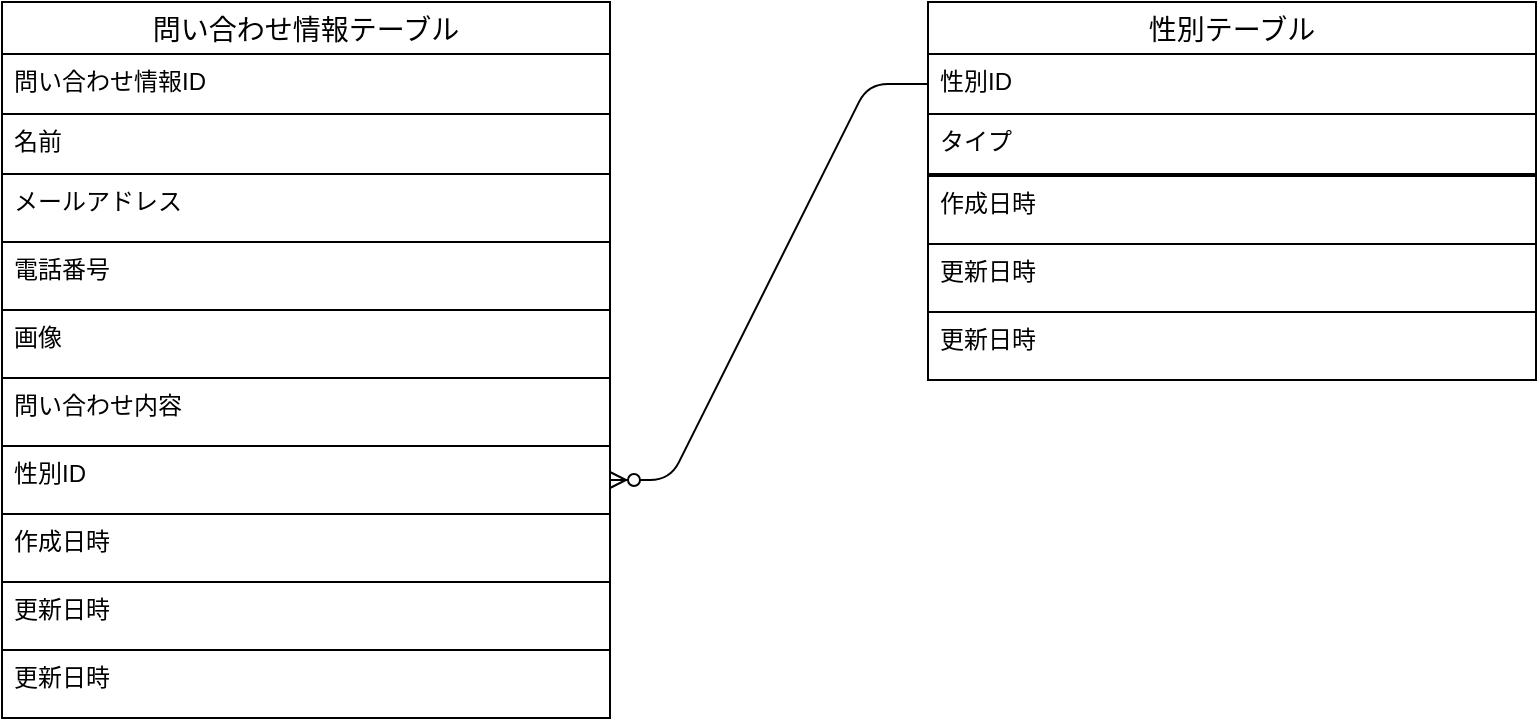 <mxfile>
    <diagram id="rr1AMV8IjX6jp7GX-Z6K" name="ER図">
        <mxGraphModel dx="1152" dy="848" grid="1" gridSize="10" guides="1" tooltips="1" connect="1" arrows="1" fold="1" page="1" pageScale="1" pageWidth="827" pageHeight="1169" math="0" shadow="0">
            <root>
                <mxCell id="0"/>
                <mxCell id="1" parent="0"/>
                <mxCell id="15" value="" style="shape=tableRow;horizontal=0;startSize=0;swimlaneHead=0;swimlaneBody=0;fillColor=none;collapsible=0;dropTarget=0;points=[[0,0.5],[1,0.5]];portConstraint=eastwest;top=0;left=0;right=0;bottom=0;" parent="1" vertex="1">
                    <mxGeometry x="110" y="290" width="180" height="30" as="geometry"/>
                </mxCell>
                <mxCell id="16" value="" style="shape=partialRectangle;connectable=0;fillColor=none;top=0;left=0;bottom=0;right=0;editable=1;overflow=hidden;" parent="15" vertex="1">
                    <mxGeometry width="30" height="30" as="geometry">
                        <mxRectangle width="30" height="30" as="alternateBounds"/>
                    </mxGeometry>
                </mxCell>
                <mxCell id="20" value="" style="shape=tableRow;horizontal=0;startSize=0;swimlaneHead=0;swimlaneBody=0;fillColor=none;collapsible=0;dropTarget=0;points=[[0,0.5],[1,0.5]];portConstraint=eastwest;top=0;left=0;right=0;bottom=0;" parent="1" vertex="1">
                    <mxGeometry x="109" y="260" width="180" height="30" as="geometry"/>
                </mxCell>
                <mxCell id="21" value="" style="shape=partialRectangle;connectable=0;fillColor=none;top=0;left=0;bottom=0;right=0;editable=1;overflow=hidden;" parent="20" vertex="1">
                    <mxGeometry width="30" height="30" as="geometry">
                        <mxRectangle width="30" height="30" as="alternateBounds"/>
                    </mxGeometry>
                </mxCell>
                <mxCell id="47" value="" style="group" vertex="1" connectable="0" parent="1">
                    <mxGeometry x="47" y="140" width="304" height="358" as="geometry"/>
                </mxCell>
                <mxCell id="30" value="問い合わせ情報テーブル" style="swimlane;fontStyle=0;childLayout=stackLayout;horizontal=1;startSize=26;horizontalStack=0;resizeParent=1;resizeParentMax=0;resizeLast=0;collapsible=1;marginBottom=0;align=center;fontSize=14;strokeColor=default;strokeWidth=1;fillColor=none;" parent="47" vertex="1">
                    <mxGeometry width="304" height="120" as="geometry"/>
                </mxCell>
                <mxCell id="31" value="問い合わせ情報ID" style="text;strokeColor=none;fillColor=none;spacingLeft=4;spacingRight=4;overflow=hidden;rotatable=0;points=[[0,0.5],[1,0.5]];portConstraint=eastwest;fontSize=12;strokeWidth=14;" parent="30" vertex="1">
                    <mxGeometry y="26" width="304" height="30" as="geometry"/>
                </mxCell>
                <mxCell id="32" value="名前" style="text;strokeColor=default;fillColor=none;spacingLeft=4;spacingRight=4;overflow=hidden;rotatable=0;points=[[0,0.5],[1,0.5]];portConstraint=eastwest;fontSize=12;strokeWidth=1;" parent="30" vertex="1">
                    <mxGeometry y="56" width="304" height="30" as="geometry"/>
                </mxCell>
                <mxCell id="33" value="メールアドレス" style="text;strokeColor=default;fillColor=none;spacingLeft=4;spacingRight=4;overflow=hidden;rotatable=0;points=[[0,0.5],[1,0.5]];portConstraint=eastwest;fontSize=12;strokeWidth=0;" parent="30" vertex="1">
                    <mxGeometry y="86" width="304" height="34" as="geometry"/>
                </mxCell>
                <mxCell id="36" value="電話番号" style="text;strokeColor=default;fillColor=none;spacingLeft=4;spacingRight=4;overflow=hidden;rotatable=0;points=[[0,0.5],[1,0.5]];portConstraint=eastwest;fontSize=12;strokeWidth=1;" parent="47" vertex="1">
                    <mxGeometry y="120" width="304" height="34" as="geometry"/>
                </mxCell>
                <mxCell id="41" value="画像" style="text;strokeColor=default;fillColor=none;spacingLeft=4;spacingRight=4;overflow=hidden;rotatable=0;points=[[0,0.5],[1,0.5]];portConstraint=eastwest;fontSize=12;strokeWidth=1;" vertex="1" parent="47">
                    <mxGeometry y="154" width="304" height="34" as="geometry"/>
                </mxCell>
                <mxCell id="42" value="問い合わせ内容" style="text;strokeColor=default;fillColor=none;spacingLeft=4;spacingRight=4;overflow=hidden;rotatable=0;points=[[0,0.5],[1,0.5]];portConstraint=eastwest;fontSize=12;strokeWidth=1;" vertex="1" parent="47">
                    <mxGeometry y="188" width="304" height="34" as="geometry"/>
                </mxCell>
                <mxCell id="43" value="性別ID" style="text;strokeColor=default;fillColor=none;spacingLeft=4;spacingRight=4;overflow=hidden;rotatable=0;points=[[0,0.5],[1,0.5]];portConstraint=eastwest;fontSize=12;strokeWidth=1;" vertex="1" parent="47">
                    <mxGeometry y="222" width="304" height="34" as="geometry"/>
                </mxCell>
                <mxCell id="44" value="作成日時" style="text;strokeColor=default;fillColor=none;spacingLeft=4;spacingRight=4;overflow=hidden;rotatable=0;points=[[0,0.5],[1,0.5]];portConstraint=eastwest;fontSize=12;strokeWidth=1;" vertex="1" parent="47">
                    <mxGeometry y="256" width="304" height="34" as="geometry"/>
                </mxCell>
                <mxCell id="45" value="更新日時" style="text;strokeColor=default;fillColor=none;spacingLeft=4;spacingRight=4;overflow=hidden;rotatable=0;points=[[0,0.5],[1,0.5]];portConstraint=eastwest;fontSize=12;strokeWidth=1;" vertex="1" parent="47">
                    <mxGeometry y="290" width="304" height="34" as="geometry"/>
                </mxCell>
                <mxCell id="46" value="更新日時" style="text;strokeColor=default;fillColor=none;spacingLeft=4;spacingRight=4;overflow=hidden;rotatable=0;points=[[0,0.5],[1,0.5]];portConstraint=eastwest;fontSize=12;strokeWidth=1;" vertex="1" parent="47">
                    <mxGeometry y="324" width="304" height="34" as="geometry"/>
                </mxCell>
                <mxCell id="63" value="" style="group" vertex="1" connectable="0" parent="1">
                    <mxGeometry x="510" y="140" width="304" height="189" as="geometry"/>
                </mxCell>
                <mxCell id="52" value="性別テーブル" style="swimlane;fontStyle=0;childLayout=stackLayout;horizontal=1;startSize=26;horizontalStack=0;resizeParent=1;resizeParentMax=0;resizeLast=0;collapsible=1;marginBottom=0;align=center;fontSize=14;strokeColor=default;strokeWidth=1;fillColor=none;" vertex="1" parent="63">
                    <mxGeometry width="304" height="86" as="geometry"/>
                </mxCell>
                <mxCell id="53" value="性別ID" style="text;strokeColor=none;fillColor=none;spacingLeft=4;spacingRight=4;overflow=hidden;rotatable=0;points=[[0,0.5],[1,0.5]];portConstraint=eastwest;fontSize=12;strokeWidth=14;" vertex="1" parent="52">
                    <mxGeometry y="26" width="304" height="30" as="geometry"/>
                </mxCell>
                <mxCell id="54" value="タイプ" style="text;strokeColor=default;fillColor=none;spacingLeft=4;spacingRight=4;overflow=hidden;rotatable=0;points=[[0,0.5],[1,0.5]];portConstraint=eastwest;fontSize=12;strokeWidth=1;" vertex="1" parent="52">
                    <mxGeometry y="56" width="304" height="30" as="geometry"/>
                </mxCell>
                <mxCell id="60" value="作成日時" style="text;strokeColor=default;fillColor=none;spacingLeft=4;spacingRight=4;overflow=hidden;rotatable=0;points=[[0,0.5],[1,0.5]];portConstraint=eastwest;fontSize=12;strokeWidth=1;" vertex="1" parent="63">
                    <mxGeometry y="87" width="304" height="34" as="geometry"/>
                </mxCell>
                <mxCell id="61" value="更新日時" style="text;strokeColor=default;fillColor=none;spacingLeft=4;spacingRight=4;overflow=hidden;rotatable=0;points=[[0,0.5],[1,0.5]];portConstraint=eastwest;fontSize=12;strokeWidth=1;" vertex="1" parent="63">
                    <mxGeometry y="121" width="304" height="34" as="geometry"/>
                </mxCell>
                <mxCell id="62" value="更新日時" style="text;strokeColor=default;fillColor=none;spacingLeft=4;spacingRight=4;overflow=hidden;rotatable=0;points=[[0,0.5],[1,0.5]];portConstraint=eastwest;fontSize=12;strokeWidth=1;" vertex="1" parent="63">
                    <mxGeometry y="155" width="304" height="34" as="geometry"/>
                </mxCell>
                <mxCell id="65" value="" style="edgeStyle=entityRelationEdgeStyle;fontSize=12;html=1;endArrow=ERzeroToMany;endFill=1;exitX=0;exitY=0.5;exitDx=0;exitDy=0;entryX=1;entryY=0.5;entryDx=0;entryDy=0;" edge="1" parent="1" source="53" target="43">
                    <mxGeometry width="100" height="100" relative="1" as="geometry">
                        <mxPoint x="360" y="430" as="sourcePoint"/>
                        <mxPoint x="460" y="330" as="targetPoint"/>
                    </mxGeometry>
                </mxCell>
            </root>
        </mxGraphModel>
    </diagram>
</mxfile>